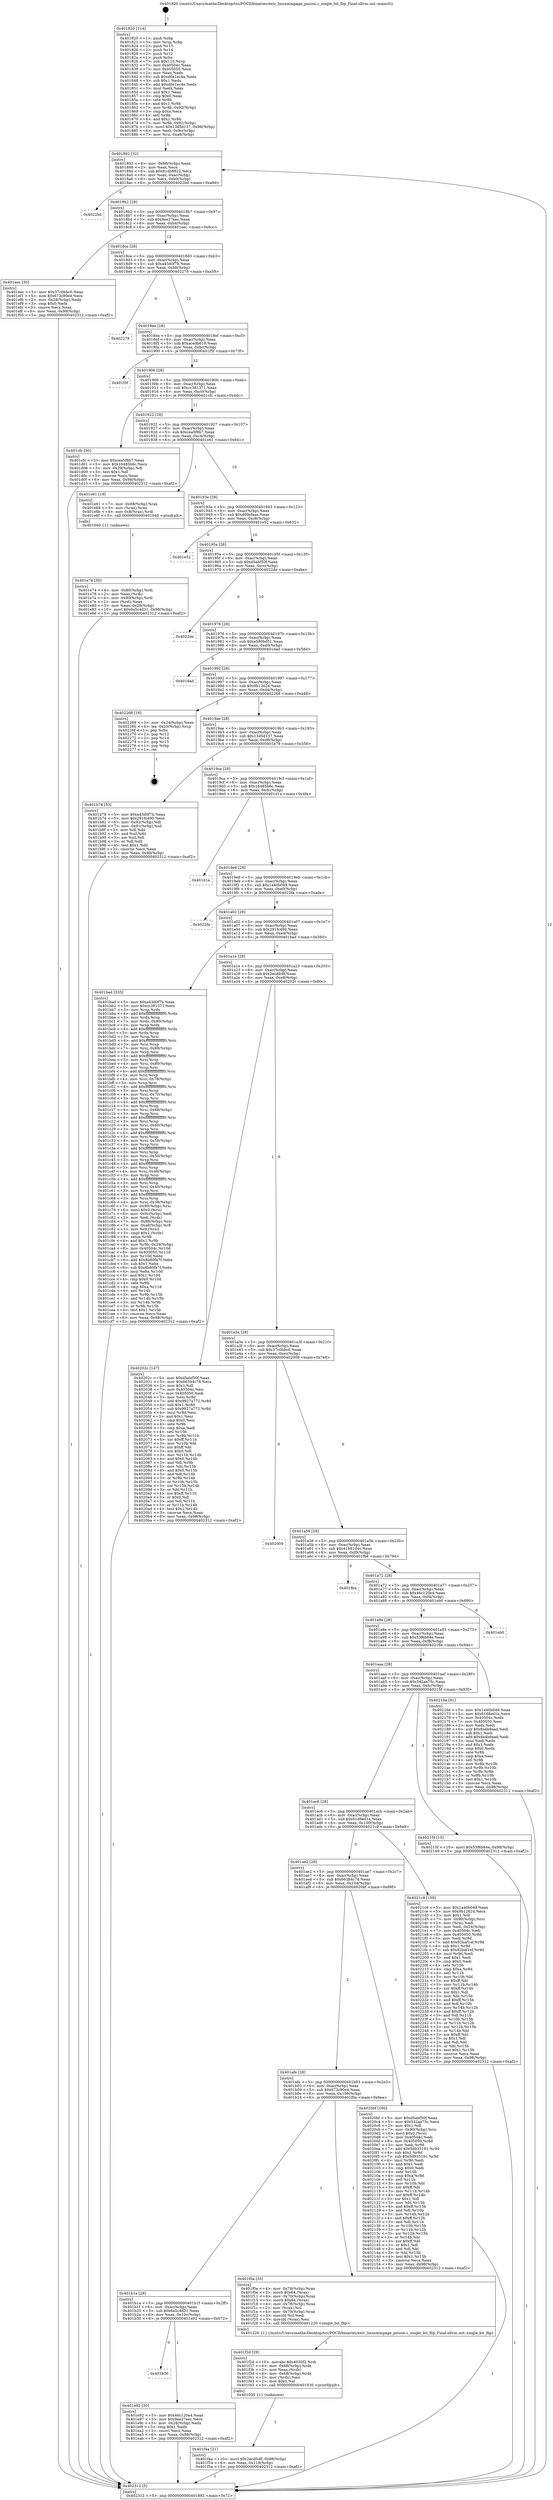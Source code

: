 digraph "0x401820" {
  label = "0x401820 (/mnt/c/Users/mathe/Desktop/tcc/POCII/binaries/extr_linuxmmpage_poison.c_single_bit_flip_Final-ollvm.out::main(0))"
  labelloc = "t"
  node[shape=record]

  Entry [label="",width=0.3,height=0.3,shape=circle,fillcolor=black,style=filled]
  "0x401892" [label="{
     0x401892 [32]\l
     | [instrs]\l
     &nbsp;&nbsp;0x401892 \<+6\>: mov -0x98(%rbp),%eax\l
     &nbsp;&nbsp;0x401898 \<+2\>: mov %eax,%ecx\l
     &nbsp;&nbsp;0x40189a \<+6\>: sub $0x81db8822,%ecx\l
     &nbsp;&nbsp;0x4018a0 \<+6\>: mov %eax,-0xac(%rbp)\l
     &nbsp;&nbsp;0x4018a6 \<+6\>: mov %ecx,-0xb0(%rbp)\l
     &nbsp;&nbsp;0x4018ac \<+6\>: je 00000000004022bd \<main+0xa9d\>\l
  }"]
  "0x4022bd" [label="{
     0x4022bd\l
  }", style=dashed]
  "0x4018b2" [label="{
     0x4018b2 [28]\l
     | [instrs]\l
     &nbsp;&nbsp;0x4018b2 \<+5\>: jmp 00000000004018b7 \<main+0x97\>\l
     &nbsp;&nbsp;0x4018b7 \<+6\>: mov -0xac(%rbp),%eax\l
     &nbsp;&nbsp;0x4018bd \<+5\>: sub $0x9ee27eec,%eax\l
     &nbsp;&nbsp;0x4018c2 \<+6\>: mov %eax,-0xb4(%rbp)\l
     &nbsp;&nbsp;0x4018c8 \<+6\>: je 0000000000401eec \<main+0x6cc\>\l
  }"]
  Exit [label="",width=0.3,height=0.3,shape=circle,fillcolor=black,style=filled,peripheries=2]
  "0x401eec" [label="{
     0x401eec [30]\l
     | [instrs]\l
     &nbsp;&nbsp;0x401eec \<+5\>: mov $0x37c0bbc0,%eax\l
     &nbsp;&nbsp;0x401ef1 \<+5\>: mov $0x673c90e4,%ecx\l
     &nbsp;&nbsp;0x401ef6 \<+3\>: mov -0x28(%rbp),%edx\l
     &nbsp;&nbsp;0x401ef9 \<+3\>: cmp $0x0,%edx\l
     &nbsp;&nbsp;0x401efc \<+3\>: cmove %ecx,%eax\l
     &nbsp;&nbsp;0x401eff \<+6\>: mov %eax,-0x98(%rbp)\l
     &nbsp;&nbsp;0x401f05 \<+5\>: jmp 0000000000402312 \<main+0xaf2\>\l
  }"]
  "0x4018ce" [label="{
     0x4018ce [28]\l
     | [instrs]\l
     &nbsp;&nbsp;0x4018ce \<+5\>: jmp 00000000004018d3 \<main+0xb3\>\l
     &nbsp;&nbsp;0x4018d3 \<+6\>: mov -0xac(%rbp),%eax\l
     &nbsp;&nbsp;0x4018d9 \<+5\>: sub $0xa43d0f7b,%eax\l
     &nbsp;&nbsp;0x4018de \<+6\>: mov %eax,-0xb8(%rbp)\l
     &nbsp;&nbsp;0x4018e4 \<+6\>: je 0000000000402278 \<main+0xa58\>\l
  }"]
  "0x401f4a" [label="{
     0x401f4a [21]\l
     | [instrs]\l
     &nbsp;&nbsp;0x401f4a \<+10\>: movl $0x2ecdfc8f,-0x98(%rbp)\l
     &nbsp;&nbsp;0x401f54 \<+6\>: mov %eax,-0x118(%rbp)\l
     &nbsp;&nbsp;0x401f5a \<+5\>: jmp 0000000000402312 \<main+0xaf2\>\l
  }"]
  "0x402278" [label="{
     0x402278\l
  }", style=dashed]
  "0x4018ea" [label="{
     0x4018ea [28]\l
     | [instrs]\l
     &nbsp;&nbsp;0x4018ea \<+5\>: jmp 00000000004018ef \<main+0xcf\>\l
     &nbsp;&nbsp;0x4018ef \<+6\>: mov -0xac(%rbp),%eax\l
     &nbsp;&nbsp;0x4018f5 \<+5\>: sub $0xacedb618,%eax\l
     &nbsp;&nbsp;0x4018fa \<+6\>: mov %eax,-0xbc(%rbp)\l
     &nbsp;&nbsp;0x401900 \<+6\>: je 0000000000401f5f \<main+0x73f\>\l
  }"]
  "0x401f2d" [label="{
     0x401f2d [29]\l
     | [instrs]\l
     &nbsp;&nbsp;0x401f2d \<+10\>: movabs $0x4030f2,%rdi\l
     &nbsp;&nbsp;0x401f37 \<+4\>: mov -0x68(%rbp),%rdx\l
     &nbsp;&nbsp;0x401f3b \<+2\>: mov %eax,(%rdx)\l
     &nbsp;&nbsp;0x401f3d \<+4\>: mov -0x68(%rbp),%rdx\l
     &nbsp;&nbsp;0x401f41 \<+2\>: mov (%rdx),%esi\l
     &nbsp;&nbsp;0x401f43 \<+2\>: mov $0x0,%al\l
     &nbsp;&nbsp;0x401f45 \<+5\>: call 0000000000401030 \<printf@plt\>\l
     | [calls]\l
     &nbsp;&nbsp;0x401030 \{1\} (unknown)\l
  }"]
  "0x401f5f" [label="{
     0x401f5f\l
  }", style=dashed]
  "0x401906" [label="{
     0x401906 [28]\l
     | [instrs]\l
     &nbsp;&nbsp;0x401906 \<+5\>: jmp 000000000040190b \<main+0xeb\>\l
     &nbsp;&nbsp;0x40190b \<+6\>: mov -0xac(%rbp),%eax\l
     &nbsp;&nbsp;0x401911 \<+5\>: sub $0xcc381371,%eax\l
     &nbsp;&nbsp;0x401916 \<+6\>: mov %eax,-0xc0(%rbp)\l
     &nbsp;&nbsp;0x40191c \<+6\>: je 0000000000401cfc \<main+0x4dc\>\l
  }"]
  "0x401b36" [label="{
     0x401b36\l
  }", style=dashed]
  "0x401cfc" [label="{
     0x401cfc [30]\l
     | [instrs]\l
     &nbsp;&nbsp;0x401cfc \<+5\>: mov $0xcea5f8b7,%eax\l
     &nbsp;&nbsp;0x401d01 \<+5\>: mov $0x16485b6c,%ecx\l
     &nbsp;&nbsp;0x401d06 \<+3\>: mov -0x29(%rbp),%dl\l
     &nbsp;&nbsp;0x401d09 \<+3\>: test $0x1,%dl\l
     &nbsp;&nbsp;0x401d0c \<+3\>: cmovne %ecx,%eax\l
     &nbsp;&nbsp;0x401d0f \<+6\>: mov %eax,-0x98(%rbp)\l
     &nbsp;&nbsp;0x401d15 \<+5\>: jmp 0000000000402312 \<main+0xaf2\>\l
  }"]
  "0x401922" [label="{
     0x401922 [28]\l
     | [instrs]\l
     &nbsp;&nbsp;0x401922 \<+5\>: jmp 0000000000401927 \<main+0x107\>\l
     &nbsp;&nbsp;0x401927 \<+6\>: mov -0xac(%rbp),%eax\l
     &nbsp;&nbsp;0x40192d \<+5\>: sub $0xcea5f8b7,%eax\l
     &nbsp;&nbsp;0x401932 \<+6\>: mov %eax,-0xc4(%rbp)\l
     &nbsp;&nbsp;0x401938 \<+6\>: je 0000000000401e61 \<main+0x641\>\l
  }"]
  "0x401e92" [label="{
     0x401e92 [30]\l
     | [instrs]\l
     &nbsp;&nbsp;0x401e92 \<+5\>: mov $0x46c120e4,%eax\l
     &nbsp;&nbsp;0x401e97 \<+5\>: mov $0x9ee27eec,%ecx\l
     &nbsp;&nbsp;0x401e9c \<+3\>: mov -0x28(%rbp),%edx\l
     &nbsp;&nbsp;0x401e9f \<+3\>: cmp $0x1,%edx\l
     &nbsp;&nbsp;0x401ea2 \<+3\>: cmovl %ecx,%eax\l
     &nbsp;&nbsp;0x401ea5 \<+6\>: mov %eax,-0x98(%rbp)\l
     &nbsp;&nbsp;0x401eab \<+5\>: jmp 0000000000402312 \<main+0xaf2\>\l
  }"]
  "0x401e61" [label="{
     0x401e61 [19]\l
     | [instrs]\l
     &nbsp;&nbsp;0x401e61 \<+7\>: mov -0x88(%rbp),%rax\l
     &nbsp;&nbsp;0x401e68 \<+3\>: mov (%rax),%rax\l
     &nbsp;&nbsp;0x401e6b \<+4\>: mov 0x8(%rax),%rdi\l
     &nbsp;&nbsp;0x401e6f \<+5\>: call 0000000000401040 \<atoi@plt\>\l
     | [calls]\l
     &nbsp;&nbsp;0x401040 \{1\} (unknown)\l
  }"]
  "0x40193e" [label="{
     0x40193e [28]\l
     | [instrs]\l
     &nbsp;&nbsp;0x40193e \<+5\>: jmp 0000000000401943 \<main+0x123\>\l
     &nbsp;&nbsp;0x401943 \<+6\>: mov -0xac(%rbp),%eax\l
     &nbsp;&nbsp;0x401949 \<+5\>: sub $0xd09cfaae,%eax\l
     &nbsp;&nbsp;0x40194e \<+6\>: mov %eax,-0xc8(%rbp)\l
     &nbsp;&nbsp;0x401954 \<+6\>: je 0000000000401e52 \<main+0x632\>\l
  }"]
  "0x401b1a" [label="{
     0x401b1a [28]\l
     | [instrs]\l
     &nbsp;&nbsp;0x401b1a \<+5\>: jmp 0000000000401b1f \<main+0x2ff\>\l
     &nbsp;&nbsp;0x401b1f \<+6\>: mov -0xac(%rbp),%eax\l
     &nbsp;&nbsp;0x401b25 \<+5\>: sub $0x6a5c4d31,%eax\l
     &nbsp;&nbsp;0x401b2a \<+6\>: mov %eax,-0x10c(%rbp)\l
     &nbsp;&nbsp;0x401b30 \<+6\>: je 0000000000401e92 \<main+0x672\>\l
  }"]
  "0x401e52" [label="{
     0x401e52\l
  }", style=dashed]
  "0x40195a" [label="{
     0x40195a [28]\l
     | [instrs]\l
     &nbsp;&nbsp;0x40195a \<+5\>: jmp 000000000040195f \<main+0x13f\>\l
     &nbsp;&nbsp;0x40195f \<+6\>: mov -0xac(%rbp),%eax\l
     &nbsp;&nbsp;0x401965 \<+5\>: sub $0xd5abf50f,%eax\l
     &nbsp;&nbsp;0x40196a \<+6\>: mov %eax,-0xcc(%rbp)\l
     &nbsp;&nbsp;0x401970 \<+6\>: je 00000000004022de \<main+0xabe\>\l
  }"]
  "0x401f0a" [label="{
     0x401f0a [35]\l
     | [instrs]\l
     &nbsp;&nbsp;0x401f0a \<+4\>: mov -0x78(%rbp),%rax\l
     &nbsp;&nbsp;0x401f0e \<+3\>: movb $0x64,(%rax)\l
     &nbsp;&nbsp;0x401f11 \<+4\>: mov -0x70(%rbp),%rax\l
     &nbsp;&nbsp;0x401f15 \<+3\>: movb $0x64,(%rax)\l
     &nbsp;&nbsp;0x401f18 \<+4\>: mov -0x78(%rbp),%rax\l
     &nbsp;&nbsp;0x401f1c \<+2\>: mov (%rax),%cl\l
     &nbsp;&nbsp;0x401f1e \<+4\>: mov -0x70(%rbp),%rax\l
     &nbsp;&nbsp;0x401f22 \<+3\>: movzbl %cl,%edi\l
     &nbsp;&nbsp;0x401f25 \<+3\>: movzbl (%rax),%esi\l
     &nbsp;&nbsp;0x401f28 \<+5\>: call 0000000000401220 \<single_bit_flip\>\l
     | [calls]\l
     &nbsp;&nbsp;0x401220 \{1\} (/mnt/c/Users/mathe/Desktop/tcc/POCII/binaries/extr_linuxmmpage_poison.c_single_bit_flip_Final-ollvm.out::single_bit_flip)\l
  }"]
  "0x4022de" [label="{
     0x4022de\l
  }", style=dashed]
  "0x401976" [label="{
     0x401976 [28]\l
     | [instrs]\l
     &nbsp;&nbsp;0x401976 \<+5\>: jmp 000000000040197b \<main+0x15b\>\l
     &nbsp;&nbsp;0x40197b \<+6\>: mov -0xac(%rbp),%eax\l
     &nbsp;&nbsp;0x401981 \<+5\>: sub $0xe580bd51,%eax\l
     &nbsp;&nbsp;0x401986 \<+6\>: mov %eax,-0xd0(%rbp)\l
     &nbsp;&nbsp;0x40198c \<+6\>: je 0000000000401dad \<main+0x58d\>\l
  }"]
  "0x401afe" [label="{
     0x401afe [28]\l
     | [instrs]\l
     &nbsp;&nbsp;0x401afe \<+5\>: jmp 0000000000401b03 \<main+0x2e3\>\l
     &nbsp;&nbsp;0x401b03 \<+6\>: mov -0xac(%rbp),%eax\l
     &nbsp;&nbsp;0x401b09 \<+5\>: sub $0x673c90e4,%eax\l
     &nbsp;&nbsp;0x401b0e \<+6\>: mov %eax,-0x108(%rbp)\l
     &nbsp;&nbsp;0x401b14 \<+6\>: je 0000000000401f0a \<main+0x6ea\>\l
  }"]
  "0x401dad" [label="{
     0x401dad\l
  }", style=dashed]
  "0x401992" [label="{
     0x401992 [28]\l
     | [instrs]\l
     &nbsp;&nbsp;0x401992 \<+5\>: jmp 0000000000401997 \<main+0x177\>\l
     &nbsp;&nbsp;0x401997 \<+6\>: mov -0xac(%rbp),%eax\l
     &nbsp;&nbsp;0x40199d \<+5\>: sub $0x9b12624,%eax\l
     &nbsp;&nbsp;0x4019a2 \<+6\>: mov %eax,-0xd4(%rbp)\l
     &nbsp;&nbsp;0x4019a8 \<+6\>: je 0000000000402268 \<main+0xa48\>\l
  }"]
  "0x4020bf" [label="{
     0x4020bf [160]\l
     | [instrs]\l
     &nbsp;&nbsp;0x4020bf \<+5\>: mov $0xd5abf50f,%eax\l
     &nbsp;&nbsp;0x4020c4 \<+5\>: mov $0x542ae75c,%ecx\l
     &nbsp;&nbsp;0x4020c9 \<+2\>: mov $0x1,%dl\l
     &nbsp;&nbsp;0x4020cb \<+7\>: mov -0x90(%rbp),%rsi\l
     &nbsp;&nbsp;0x4020d2 \<+6\>: movl $0x0,(%rsi)\l
     &nbsp;&nbsp;0x4020d8 \<+7\>: mov 0x40504c,%edi\l
     &nbsp;&nbsp;0x4020df \<+8\>: mov 0x405050,%r8d\l
     &nbsp;&nbsp;0x4020e7 \<+3\>: mov %edi,%r9d\l
     &nbsp;&nbsp;0x4020ea \<+7\>: add $0x5d935191,%r9d\l
     &nbsp;&nbsp;0x4020f1 \<+4\>: sub $0x1,%r9d\l
     &nbsp;&nbsp;0x4020f5 \<+7\>: sub $0x5d935191,%r9d\l
     &nbsp;&nbsp;0x4020fc \<+4\>: imul %r9d,%edi\l
     &nbsp;&nbsp;0x402100 \<+3\>: and $0x1,%edi\l
     &nbsp;&nbsp;0x402103 \<+3\>: cmp $0x0,%edi\l
     &nbsp;&nbsp;0x402106 \<+4\>: sete %r10b\l
     &nbsp;&nbsp;0x40210a \<+4\>: cmp $0xa,%r8d\l
     &nbsp;&nbsp;0x40210e \<+4\>: setl %r11b\l
     &nbsp;&nbsp;0x402112 \<+3\>: mov %r10b,%bl\l
     &nbsp;&nbsp;0x402115 \<+3\>: xor $0xff,%bl\l
     &nbsp;&nbsp;0x402118 \<+3\>: mov %r11b,%r14b\l
     &nbsp;&nbsp;0x40211b \<+4\>: xor $0xff,%r14b\l
     &nbsp;&nbsp;0x40211f \<+3\>: xor $0x1,%dl\l
     &nbsp;&nbsp;0x402122 \<+3\>: mov %bl,%r15b\l
     &nbsp;&nbsp;0x402125 \<+4\>: and $0xff,%r15b\l
     &nbsp;&nbsp;0x402129 \<+3\>: and %dl,%r10b\l
     &nbsp;&nbsp;0x40212c \<+3\>: mov %r14b,%r12b\l
     &nbsp;&nbsp;0x40212f \<+4\>: and $0xff,%r12b\l
     &nbsp;&nbsp;0x402133 \<+3\>: and %dl,%r11b\l
     &nbsp;&nbsp;0x402136 \<+3\>: or %r10b,%r15b\l
     &nbsp;&nbsp;0x402139 \<+3\>: or %r11b,%r12b\l
     &nbsp;&nbsp;0x40213c \<+3\>: xor %r12b,%r15b\l
     &nbsp;&nbsp;0x40213f \<+3\>: or %r14b,%bl\l
     &nbsp;&nbsp;0x402142 \<+3\>: xor $0xff,%bl\l
     &nbsp;&nbsp;0x402145 \<+3\>: or $0x1,%dl\l
     &nbsp;&nbsp;0x402148 \<+2\>: and %dl,%bl\l
     &nbsp;&nbsp;0x40214a \<+3\>: or %bl,%r15b\l
     &nbsp;&nbsp;0x40214d \<+4\>: test $0x1,%r15b\l
     &nbsp;&nbsp;0x402151 \<+3\>: cmovne %ecx,%eax\l
     &nbsp;&nbsp;0x402154 \<+6\>: mov %eax,-0x98(%rbp)\l
     &nbsp;&nbsp;0x40215a \<+5\>: jmp 0000000000402312 \<main+0xaf2\>\l
  }"]
  "0x402268" [label="{
     0x402268 [16]\l
     | [instrs]\l
     &nbsp;&nbsp;0x402268 \<+3\>: mov -0x24(%rbp),%eax\l
     &nbsp;&nbsp;0x40226b \<+4\>: lea -0x20(%rbp),%rsp\l
     &nbsp;&nbsp;0x40226f \<+1\>: pop %rbx\l
     &nbsp;&nbsp;0x402270 \<+2\>: pop %r12\l
     &nbsp;&nbsp;0x402272 \<+2\>: pop %r14\l
     &nbsp;&nbsp;0x402274 \<+2\>: pop %r15\l
     &nbsp;&nbsp;0x402276 \<+1\>: pop %rbp\l
     &nbsp;&nbsp;0x402277 \<+1\>: ret\l
  }"]
  "0x4019ae" [label="{
     0x4019ae [28]\l
     | [instrs]\l
     &nbsp;&nbsp;0x4019ae \<+5\>: jmp 00000000004019b3 \<main+0x193\>\l
     &nbsp;&nbsp;0x4019b3 \<+6\>: mov -0xac(%rbp),%eax\l
     &nbsp;&nbsp;0x4019b9 \<+5\>: sub $0x13d5d137,%eax\l
     &nbsp;&nbsp;0x4019be \<+6\>: mov %eax,-0xd8(%rbp)\l
     &nbsp;&nbsp;0x4019c4 \<+6\>: je 0000000000401b78 \<main+0x358\>\l
  }"]
  "0x401ae2" [label="{
     0x401ae2 [28]\l
     | [instrs]\l
     &nbsp;&nbsp;0x401ae2 \<+5\>: jmp 0000000000401ae7 \<main+0x2c7\>\l
     &nbsp;&nbsp;0x401ae7 \<+6\>: mov -0xac(%rbp),%eax\l
     &nbsp;&nbsp;0x401aed \<+5\>: sub $0x663b4c78,%eax\l
     &nbsp;&nbsp;0x401af2 \<+6\>: mov %eax,-0x104(%rbp)\l
     &nbsp;&nbsp;0x401af8 \<+6\>: je 00000000004020bf \<main+0x89f\>\l
  }"]
  "0x401b78" [label="{
     0x401b78 [53]\l
     | [instrs]\l
     &nbsp;&nbsp;0x401b78 \<+5\>: mov $0xa43d0f7b,%eax\l
     &nbsp;&nbsp;0x401b7d \<+5\>: mov $0x291fc490,%ecx\l
     &nbsp;&nbsp;0x401b82 \<+6\>: mov -0x92(%rbp),%dl\l
     &nbsp;&nbsp;0x401b88 \<+7\>: mov -0x91(%rbp),%sil\l
     &nbsp;&nbsp;0x401b8f \<+3\>: mov %dl,%dil\l
     &nbsp;&nbsp;0x401b92 \<+3\>: and %sil,%dil\l
     &nbsp;&nbsp;0x401b95 \<+3\>: xor %sil,%dl\l
     &nbsp;&nbsp;0x401b98 \<+3\>: or %dl,%dil\l
     &nbsp;&nbsp;0x401b9b \<+4\>: test $0x1,%dil\l
     &nbsp;&nbsp;0x401b9f \<+3\>: cmovne %ecx,%eax\l
     &nbsp;&nbsp;0x401ba2 \<+6\>: mov %eax,-0x98(%rbp)\l
     &nbsp;&nbsp;0x401ba8 \<+5\>: jmp 0000000000402312 \<main+0xaf2\>\l
  }"]
  "0x4019ca" [label="{
     0x4019ca [28]\l
     | [instrs]\l
     &nbsp;&nbsp;0x4019ca \<+5\>: jmp 00000000004019cf \<main+0x1af\>\l
     &nbsp;&nbsp;0x4019cf \<+6\>: mov -0xac(%rbp),%eax\l
     &nbsp;&nbsp;0x4019d5 \<+5\>: sub $0x16485b6c,%eax\l
     &nbsp;&nbsp;0x4019da \<+6\>: mov %eax,-0xdc(%rbp)\l
     &nbsp;&nbsp;0x4019e0 \<+6\>: je 0000000000401d1a \<main+0x4fa\>\l
  }"]
  "0x402312" [label="{
     0x402312 [5]\l
     | [instrs]\l
     &nbsp;&nbsp;0x402312 \<+5\>: jmp 0000000000401892 \<main+0x72\>\l
  }"]
  "0x401820" [label="{
     0x401820 [114]\l
     | [instrs]\l
     &nbsp;&nbsp;0x401820 \<+1\>: push %rbp\l
     &nbsp;&nbsp;0x401821 \<+3\>: mov %rsp,%rbp\l
     &nbsp;&nbsp;0x401824 \<+2\>: push %r15\l
     &nbsp;&nbsp;0x401826 \<+2\>: push %r14\l
     &nbsp;&nbsp;0x401828 \<+2\>: push %r12\l
     &nbsp;&nbsp;0x40182a \<+1\>: push %rbx\l
     &nbsp;&nbsp;0x40182b \<+7\>: sub $0x110,%rsp\l
     &nbsp;&nbsp;0x401832 \<+7\>: mov 0x40504c,%eax\l
     &nbsp;&nbsp;0x401839 \<+7\>: mov 0x405050,%ecx\l
     &nbsp;&nbsp;0x401840 \<+2\>: mov %eax,%edx\l
     &nbsp;&nbsp;0x401842 \<+6\>: sub $0xd6e1ec4e,%edx\l
     &nbsp;&nbsp;0x401848 \<+3\>: sub $0x1,%edx\l
     &nbsp;&nbsp;0x40184b \<+6\>: add $0xd6e1ec4e,%edx\l
     &nbsp;&nbsp;0x401851 \<+3\>: imul %edx,%eax\l
     &nbsp;&nbsp;0x401854 \<+3\>: and $0x1,%eax\l
     &nbsp;&nbsp;0x401857 \<+3\>: cmp $0x0,%eax\l
     &nbsp;&nbsp;0x40185a \<+4\>: sete %r8b\l
     &nbsp;&nbsp;0x40185e \<+4\>: and $0x1,%r8b\l
     &nbsp;&nbsp;0x401862 \<+7\>: mov %r8b,-0x92(%rbp)\l
     &nbsp;&nbsp;0x401869 \<+3\>: cmp $0xa,%ecx\l
     &nbsp;&nbsp;0x40186c \<+4\>: setl %r8b\l
     &nbsp;&nbsp;0x401870 \<+4\>: and $0x1,%r8b\l
     &nbsp;&nbsp;0x401874 \<+7\>: mov %r8b,-0x91(%rbp)\l
     &nbsp;&nbsp;0x40187b \<+10\>: movl $0x13d5d137,-0x98(%rbp)\l
     &nbsp;&nbsp;0x401885 \<+6\>: mov %edi,-0x9c(%rbp)\l
     &nbsp;&nbsp;0x40188b \<+7\>: mov %rsi,-0xa8(%rbp)\l
  }"]
  "0x4021c9" [label="{
     0x4021c9 [159]\l
     | [instrs]\l
     &nbsp;&nbsp;0x4021c9 \<+5\>: mov $0x1a40b049,%eax\l
     &nbsp;&nbsp;0x4021ce \<+5\>: mov $0x9b12624,%ecx\l
     &nbsp;&nbsp;0x4021d3 \<+2\>: mov $0x1,%dl\l
     &nbsp;&nbsp;0x4021d5 \<+7\>: mov -0x90(%rbp),%rsi\l
     &nbsp;&nbsp;0x4021dc \<+2\>: mov (%rsi),%edi\l
     &nbsp;&nbsp;0x4021de \<+3\>: mov %edi,-0x24(%rbp)\l
     &nbsp;&nbsp;0x4021e1 \<+7\>: mov 0x40504c,%edi\l
     &nbsp;&nbsp;0x4021e8 \<+8\>: mov 0x405050,%r8d\l
     &nbsp;&nbsp;0x4021f0 \<+3\>: mov %edi,%r9d\l
     &nbsp;&nbsp;0x4021f3 \<+7\>: add $0x82baf1ef,%r9d\l
     &nbsp;&nbsp;0x4021fa \<+4\>: sub $0x1,%r9d\l
     &nbsp;&nbsp;0x4021fe \<+7\>: sub $0x82baf1ef,%r9d\l
     &nbsp;&nbsp;0x402205 \<+4\>: imul %r9d,%edi\l
     &nbsp;&nbsp;0x402209 \<+3\>: and $0x1,%edi\l
     &nbsp;&nbsp;0x40220c \<+3\>: cmp $0x0,%edi\l
     &nbsp;&nbsp;0x40220f \<+4\>: sete %r10b\l
     &nbsp;&nbsp;0x402213 \<+4\>: cmp $0xa,%r8d\l
     &nbsp;&nbsp;0x402217 \<+4\>: setl %r11b\l
     &nbsp;&nbsp;0x40221b \<+3\>: mov %r10b,%bl\l
     &nbsp;&nbsp;0x40221e \<+3\>: xor $0xff,%bl\l
     &nbsp;&nbsp;0x402221 \<+3\>: mov %r11b,%r14b\l
     &nbsp;&nbsp;0x402224 \<+4\>: xor $0xff,%r14b\l
     &nbsp;&nbsp;0x402228 \<+3\>: xor $0x1,%dl\l
     &nbsp;&nbsp;0x40222b \<+3\>: mov %bl,%r15b\l
     &nbsp;&nbsp;0x40222e \<+4\>: and $0xff,%r15b\l
     &nbsp;&nbsp;0x402232 \<+3\>: and %dl,%r10b\l
     &nbsp;&nbsp;0x402235 \<+3\>: mov %r14b,%r12b\l
     &nbsp;&nbsp;0x402238 \<+4\>: and $0xff,%r12b\l
     &nbsp;&nbsp;0x40223c \<+3\>: and %dl,%r11b\l
     &nbsp;&nbsp;0x40223f \<+3\>: or %r10b,%r15b\l
     &nbsp;&nbsp;0x402242 \<+3\>: or %r11b,%r12b\l
     &nbsp;&nbsp;0x402245 \<+3\>: xor %r12b,%r15b\l
     &nbsp;&nbsp;0x402248 \<+3\>: or %r14b,%bl\l
     &nbsp;&nbsp;0x40224b \<+3\>: xor $0xff,%bl\l
     &nbsp;&nbsp;0x40224e \<+3\>: or $0x1,%dl\l
     &nbsp;&nbsp;0x402251 \<+2\>: and %dl,%bl\l
     &nbsp;&nbsp;0x402253 \<+3\>: or %bl,%r15b\l
     &nbsp;&nbsp;0x402256 \<+4\>: test $0x1,%r15b\l
     &nbsp;&nbsp;0x40225a \<+3\>: cmovne %ecx,%eax\l
     &nbsp;&nbsp;0x40225d \<+6\>: mov %eax,-0x98(%rbp)\l
     &nbsp;&nbsp;0x402263 \<+5\>: jmp 0000000000402312 \<main+0xaf2\>\l
  }"]
  "0x401d1a" [label="{
     0x401d1a\l
  }", style=dashed]
  "0x4019e6" [label="{
     0x4019e6 [28]\l
     | [instrs]\l
     &nbsp;&nbsp;0x4019e6 \<+5\>: jmp 00000000004019eb \<main+0x1cb\>\l
     &nbsp;&nbsp;0x4019eb \<+6\>: mov -0xac(%rbp),%eax\l
     &nbsp;&nbsp;0x4019f1 \<+5\>: sub $0x1a40b049,%eax\l
     &nbsp;&nbsp;0x4019f6 \<+6\>: mov %eax,-0xe0(%rbp)\l
     &nbsp;&nbsp;0x4019fc \<+6\>: je 00000000004022fa \<main+0xada\>\l
  }"]
  "0x401ac6" [label="{
     0x401ac6 [28]\l
     | [instrs]\l
     &nbsp;&nbsp;0x401ac6 \<+5\>: jmp 0000000000401acb \<main+0x2ab\>\l
     &nbsp;&nbsp;0x401acb \<+6\>: mov -0xac(%rbp),%eax\l
     &nbsp;&nbsp;0x401ad1 \<+5\>: sub $0x61d8ed1e,%eax\l
     &nbsp;&nbsp;0x401ad6 \<+6\>: mov %eax,-0x100(%rbp)\l
     &nbsp;&nbsp;0x401adc \<+6\>: je 00000000004021c9 \<main+0x9a9\>\l
  }"]
  "0x4022fa" [label="{
     0x4022fa\l
  }", style=dashed]
  "0x401a02" [label="{
     0x401a02 [28]\l
     | [instrs]\l
     &nbsp;&nbsp;0x401a02 \<+5\>: jmp 0000000000401a07 \<main+0x1e7\>\l
     &nbsp;&nbsp;0x401a07 \<+6\>: mov -0xac(%rbp),%eax\l
     &nbsp;&nbsp;0x401a0d \<+5\>: sub $0x291fc490,%eax\l
     &nbsp;&nbsp;0x401a12 \<+6\>: mov %eax,-0xe4(%rbp)\l
     &nbsp;&nbsp;0x401a18 \<+6\>: je 0000000000401bad \<main+0x38d\>\l
  }"]
  "0x40215f" [label="{
     0x40215f [15]\l
     | [instrs]\l
     &nbsp;&nbsp;0x40215f \<+10\>: movl $0x53f6b84e,-0x98(%rbp)\l
     &nbsp;&nbsp;0x402169 \<+5\>: jmp 0000000000402312 \<main+0xaf2\>\l
  }"]
  "0x401bad" [label="{
     0x401bad [335]\l
     | [instrs]\l
     &nbsp;&nbsp;0x401bad \<+5\>: mov $0xa43d0f7b,%eax\l
     &nbsp;&nbsp;0x401bb2 \<+5\>: mov $0xcc381371,%ecx\l
     &nbsp;&nbsp;0x401bb7 \<+3\>: mov %rsp,%rdx\l
     &nbsp;&nbsp;0x401bba \<+4\>: add $0xfffffffffffffff0,%rdx\l
     &nbsp;&nbsp;0x401bbe \<+3\>: mov %rdx,%rsp\l
     &nbsp;&nbsp;0x401bc1 \<+7\>: mov %rdx,-0x90(%rbp)\l
     &nbsp;&nbsp;0x401bc8 \<+3\>: mov %rsp,%rdx\l
     &nbsp;&nbsp;0x401bcb \<+4\>: add $0xfffffffffffffff0,%rdx\l
     &nbsp;&nbsp;0x401bcf \<+3\>: mov %rdx,%rsp\l
     &nbsp;&nbsp;0x401bd2 \<+3\>: mov %rsp,%rsi\l
     &nbsp;&nbsp;0x401bd5 \<+4\>: add $0xfffffffffffffff0,%rsi\l
     &nbsp;&nbsp;0x401bd9 \<+3\>: mov %rsi,%rsp\l
     &nbsp;&nbsp;0x401bdc \<+7\>: mov %rsi,-0x88(%rbp)\l
     &nbsp;&nbsp;0x401be3 \<+3\>: mov %rsp,%rsi\l
     &nbsp;&nbsp;0x401be6 \<+4\>: add $0xfffffffffffffff0,%rsi\l
     &nbsp;&nbsp;0x401bea \<+3\>: mov %rsi,%rsp\l
     &nbsp;&nbsp;0x401bed \<+4\>: mov %rsi,-0x80(%rbp)\l
     &nbsp;&nbsp;0x401bf1 \<+3\>: mov %rsp,%rsi\l
     &nbsp;&nbsp;0x401bf4 \<+4\>: add $0xfffffffffffffff0,%rsi\l
     &nbsp;&nbsp;0x401bf8 \<+3\>: mov %rsi,%rsp\l
     &nbsp;&nbsp;0x401bfb \<+4\>: mov %rsi,-0x78(%rbp)\l
     &nbsp;&nbsp;0x401bff \<+3\>: mov %rsp,%rsi\l
     &nbsp;&nbsp;0x401c02 \<+4\>: add $0xfffffffffffffff0,%rsi\l
     &nbsp;&nbsp;0x401c06 \<+3\>: mov %rsi,%rsp\l
     &nbsp;&nbsp;0x401c09 \<+4\>: mov %rsi,-0x70(%rbp)\l
     &nbsp;&nbsp;0x401c0d \<+3\>: mov %rsp,%rsi\l
     &nbsp;&nbsp;0x401c10 \<+4\>: add $0xfffffffffffffff0,%rsi\l
     &nbsp;&nbsp;0x401c14 \<+3\>: mov %rsi,%rsp\l
     &nbsp;&nbsp;0x401c17 \<+4\>: mov %rsi,-0x68(%rbp)\l
     &nbsp;&nbsp;0x401c1b \<+3\>: mov %rsp,%rsi\l
     &nbsp;&nbsp;0x401c1e \<+4\>: add $0xfffffffffffffff0,%rsi\l
     &nbsp;&nbsp;0x401c22 \<+3\>: mov %rsi,%rsp\l
     &nbsp;&nbsp;0x401c25 \<+4\>: mov %rsi,-0x60(%rbp)\l
     &nbsp;&nbsp;0x401c29 \<+3\>: mov %rsp,%rsi\l
     &nbsp;&nbsp;0x401c2c \<+4\>: add $0xfffffffffffffff0,%rsi\l
     &nbsp;&nbsp;0x401c30 \<+3\>: mov %rsi,%rsp\l
     &nbsp;&nbsp;0x401c33 \<+4\>: mov %rsi,-0x58(%rbp)\l
     &nbsp;&nbsp;0x401c37 \<+3\>: mov %rsp,%rsi\l
     &nbsp;&nbsp;0x401c3a \<+4\>: add $0xfffffffffffffff0,%rsi\l
     &nbsp;&nbsp;0x401c3e \<+3\>: mov %rsi,%rsp\l
     &nbsp;&nbsp;0x401c41 \<+4\>: mov %rsi,-0x50(%rbp)\l
     &nbsp;&nbsp;0x401c45 \<+3\>: mov %rsp,%rsi\l
     &nbsp;&nbsp;0x401c48 \<+4\>: add $0xfffffffffffffff0,%rsi\l
     &nbsp;&nbsp;0x401c4c \<+3\>: mov %rsi,%rsp\l
     &nbsp;&nbsp;0x401c4f \<+4\>: mov %rsi,-0x48(%rbp)\l
     &nbsp;&nbsp;0x401c53 \<+3\>: mov %rsp,%rsi\l
     &nbsp;&nbsp;0x401c56 \<+4\>: add $0xfffffffffffffff0,%rsi\l
     &nbsp;&nbsp;0x401c5a \<+3\>: mov %rsi,%rsp\l
     &nbsp;&nbsp;0x401c5d \<+4\>: mov %rsi,-0x40(%rbp)\l
     &nbsp;&nbsp;0x401c61 \<+3\>: mov %rsp,%rsi\l
     &nbsp;&nbsp;0x401c64 \<+4\>: add $0xfffffffffffffff0,%rsi\l
     &nbsp;&nbsp;0x401c68 \<+3\>: mov %rsi,%rsp\l
     &nbsp;&nbsp;0x401c6b \<+4\>: mov %rsi,-0x38(%rbp)\l
     &nbsp;&nbsp;0x401c6f \<+7\>: mov -0x90(%rbp),%rsi\l
     &nbsp;&nbsp;0x401c76 \<+6\>: movl $0x0,(%rsi)\l
     &nbsp;&nbsp;0x401c7c \<+6\>: mov -0x9c(%rbp),%edi\l
     &nbsp;&nbsp;0x401c82 \<+2\>: mov %edi,(%rdx)\l
     &nbsp;&nbsp;0x401c84 \<+7\>: mov -0x88(%rbp),%rsi\l
     &nbsp;&nbsp;0x401c8b \<+7\>: mov -0xa8(%rbp),%r8\l
     &nbsp;&nbsp;0x401c92 \<+3\>: mov %r8,(%rsi)\l
     &nbsp;&nbsp;0x401c95 \<+3\>: cmpl $0x2,(%rdx)\l
     &nbsp;&nbsp;0x401c98 \<+4\>: setne %r9b\l
     &nbsp;&nbsp;0x401c9c \<+4\>: and $0x1,%r9b\l
     &nbsp;&nbsp;0x401ca0 \<+4\>: mov %r9b,-0x29(%rbp)\l
     &nbsp;&nbsp;0x401ca4 \<+8\>: mov 0x40504c,%r10d\l
     &nbsp;&nbsp;0x401cac \<+8\>: mov 0x405050,%r11d\l
     &nbsp;&nbsp;0x401cb4 \<+3\>: mov %r10d,%ebx\l
     &nbsp;&nbsp;0x401cb7 \<+6\>: add $0x8b80fa7f,%ebx\l
     &nbsp;&nbsp;0x401cbd \<+3\>: sub $0x1,%ebx\l
     &nbsp;&nbsp;0x401cc0 \<+6\>: sub $0x8b80fa7f,%ebx\l
     &nbsp;&nbsp;0x401cc6 \<+4\>: imul %ebx,%r10d\l
     &nbsp;&nbsp;0x401cca \<+4\>: and $0x1,%r10d\l
     &nbsp;&nbsp;0x401cce \<+4\>: cmp $0x0,%r10d\l
     &nbsp;&nbsp;0x401cd2 \<+4\>: sete %r9b\l
     &nbsp;&nbsp;0x401cd6 \<+4\>: cmp $0xa,%r11d\l
     &nbsp;&nbsp;0x401cda \<+4\>: setl %r14b\l
     &nbsp;&nbsp;0x401cde \<+3\>: mov %r9b,%r15b\l
     &nbsp;&nbsp;0x401ce1 \<+3\>: and %r14b,%r15b\l
     &nbsp;&nbsp;0x401ce4 \<+3\>: xor %r14b,%r9b\l
     &nbsp;&nbsp;0x401ce7 \<+3\>: or %r9b,%r15b\l
     &nbsp;&nbsp;0x401cea \<+4\>: test $0x1,%r15b\l
     &nbsp;&nbsp;0x401cee \<+3\>: cmovne %ecx,%eax\l
     &nbsp;&nbsp;0x401cf1 \<+6\>: mov %eax,-0x98(%rbp)\l
     &nbsp;&nbsp;0x401cf7 \<+5\>: jmp 0000000000402312 \<main+0xaf2\>\l
  }"]
  "0x401a1e" [label="{
     0x401a1e [28]\l
     | [instrs]\l
     &nbsp;&nbsp;0x401a1e \<+5\>: jmp 0000000000401a23 \<main+0x203\>\l
     &nbsp;&nbsp;0x401a23 \<+6\>: mov -0xac(%rbp),%eax\l
     &nbsp;&nbsp;0x401a29 \<+5\>: sub $0x2ecdfc8f,%eax\l
     &nbsp;&nbsp;0x401a2e \<+6\>: mov %eax,-0xe8(%rbp)\l
     &nbsp;&nbsp;0x401a34 \<+6\>: je 000000000040202c \<main+0x80c\>\l
  }"]
  "0x401aaa" [label="{
     0x401aaa [28]\l
     | [instrs]\l
     &nbsp;&nbsp;0x401aaa \<+5\>: jmp 0000000000401aaf \<main+0x28f\>\l
     &nbsp;&nbsp;0x401aaf \<+6\>: mov -0xac(%rbp),%eax\l
     &nbsp;&nbsp;0x401ab5 \<+5\>: sub $0x542ae75c,%eax\l
     &nbsp;&nbsp;0x401aba \<+6\>: mov %eax,-0xfc(%rbp)\l
     &nbsp;&nbsp;0x401ac0 \<+6\>: je 000000000040215f \<main+0x93f\>\l
  }"]
  "0x401e74" [label="{
     0x401e74 [30]\l
     | [instrs]\l
     &nbsp;&nbsp;0x401e74 \<+4\>: mov -0x80(%rbp),%rdi\l
     &nbsp;&nbsp;0x401e78 \<+2\>: mov %eax,(%rdi)\l
     &nbsp;&nbsp;0x401e7a \<+4\>: mov -0x80(%rbp),%rdi\l
     &nbsp;&nbsp;0x401e7e \<+2\>: mov (%rdi),%eax\l
     &nbsp;&nbsp;0x401e80 \<+3\>: mov %eax,-0x28(%rbp)\l
     &nbsp;&nbsp;0x401e83 \<+10\>: movl $0x6a5c4d31,-0x98(%rbp)\l
     &nbsp;&nbsp;0x401e8d \<+5\>: jmp 0000000000402312 \<main+0xaf2\>\l
  }"]
  "0x40216e" [label="{
     0x40216e [91]\l
     | [instrs]\l
     &nbsp;&nbsp;0x40216e \<+5\>: mov $0x1a40b049,%eax\l
     &nbsp;&nbsp;0x402173 \<+5\>: mov $0x61d8ed1e,%ecx\l
     &nbsp;&nbsp;0x402178 \<+7\>: mov 0x40504c,%edx\l
     &nbsp;&nbsp;0x40217f \<+7\>: mov 0x405050,%esi\l
     &nbsp;&nbsp;0x402186 \<+2\>: mov %edx,%edi\l
     &nbsp;&nbsp;0x402188 \<+6\>: sub $0x8a4b9aad,%edi\l
     &nbsp;&nbsp;0x40218e \<+3\>: sub $0x1,%edi\l
     &nbsp;&nbsp;0x402191 \<+6\>: add $0x8a4b9aad,%edi\l
     &nbsp;&nbsp;0x402197 \<+3\>: imul %edi,%edx\l
     &nbsp;&nbsp;0x40219a \<+3\>: and $0x1,%edx\l
     &nbsp;&nbsp;0x40219d \<+3\>: cmp $0x0,%edx\l
     &nbsp;&nbsp;0x4021a0 \<+4\>: sete %r8b\l
     &nbsp;&nbsp;0x4021a4 \<+3\>: cmp $0xa,%esi\l
     &nbsp;&nbsp;0x4021a7 \<+4\>: setl %r9b\l
     &nbsp;&nbsp;0x4021ab \<+3\>: mov %r8b,%r10b\l
     &nbsp;&nbsp;0x4021ae \<+3\>: and %r9b,%r10b\l
     &nbsp;&nbsp;0x4021b1 \<+3\>: xor %r9b,%r8b\l
     &nbsp;&nbsp;0x4021b4 \<+3\>: or %r8b,%r10b\l
     &nbsp;&nbsp;0x4021b7 \<+4\>: test $0x1,%r10b\l
     &nbsp;&nbsp;0x4021bb \<+3\>: cmovne %ecx,%eax\l
     &nbsp;&nbsp;0x4021be \<+6\>: mov %eax,-0x98(%rbp)\l
     &nbsp;&nbsp;0x4021c4 \<+5\>: jmp 0000000000402312 \<main+0xaf2\>\l
  }"]
  "0x40202c" [label="{
     0x40202c [147]\l
     | [instrs]\l
     &nbsp;&nbsp;0x40202c \<+5\>: mov $0xd5abf50f,%eax\l
     &nbsp;&nbsp;0x402031 \<+5\>: mov $0x663b4c78,%ecx\l
     &nbsp;&nbsp;0x402036 \<+2\>: mov $0x1,%dl\l
     &nbsp;&nbsp;0x402038 \<+7\>: mov 0x40504c,%esi\l
     &nbsp;&nbsp;0x40203f \<+7\>: mov 0x405050,%edi\l
     &nbsp;&nbsp;0x402046 \<+3\>: mov %esi,%r8d\l
     &nbsp;&nbsp;0x402049 \<+7\>: add $0x9927a772,%r8d\l
     &nbsp;&nbsp;0x402050 \<+4\>: sub $0x1,%r8d\l
     &nbsp;&nbsp;0x402054 \<+7\>: sub $0x9927a772,%r8d\l
     &nbsp;&nbsp;0x40205b \<+4\>: imul %r8d,%esi\l
     &nbsp;&nbsp;0x40205f \<+3\>: and $0x1,%esi\l
     &nbsp;&nbsp;0x402062 \<+3\>: cmp $0x0,%esi\l
     &nbsp;&nbsp;0x402065 \<+4\>: sete %r9b\l
     &nbsp;&nbsp;0x402069 \<+3\>: cmp $0xa,%edi\l
     &nbsp;&nbsp;0x40206c \<+4\>: setl %r10b\l
     &nbsp;&nbsp;0x402070 \<+3\>: mov %r9b,%r11b\l
     &nbsp;&nbsp;0x402073 \<+4\>: xor $0xff,%r11b\l
     &nbsp;&nbsp;0x402077 \<+3\>: mov %r10b,%bl\l
     &nbsp;&nbsp;0x40207a \<+3\>: xor $0xff,%bl\l
     &nbsp;&nbsp;0x40207d \<+3\>: xor $0x0,%dl\l
     &nbsp;&nbsp;0x402080 \<+3\>: mov %r11b,%r14b\l
     &nbsp;&nbsp;0x402083 \<+4\>: and $0x0,%r14b\l
     &nbsp;&nbsp;0x402087 \<+3\>: and %dl,%r9b\l
     &nbsp;&nbsp;0x40208a \<+3\>: mov %bl,%r15b\l
     &nbsp;&nbsp;0x40208d \<+4\>: and $0x0,%r15b\l
     &nbsp;&nbsp;0x402091 \<+3\>: and %dl,%r10b\l
     &nbsp;&nbsp;0x402094 \<+3\>: or %r9b,%r14b\l
     &nbsp;&nbsp;0x402097 \<+3\>: or %r10b,%r15b\l
     &nbsp;&nbsp;0x40209a \<+3\>: xor %r15b,%r14b\l
     &nbsp;&nbsp;0x40209d \<+3\>: or %bl,%r11b\l
     &nbsp;&nbsp;0x4020a0 \<+4\>: xor $0xff,%r11b\l
     &nbsp;&nbsp;0x4020a4 \<+3\>: or $0x0,%dl\l
     &nbsp;&nbsp;0x4020a7 \<+3\>: and %dl,%r11b\l
     &nbsp;&nbsp;0x4020aa \<+3\>: or %r11b,%r14b\l
     &nbsp;&nbsp;0x4020ad \<+4\>: test $0x1,%r14b\l
     &nbsp;&nbsp;0x4020b1 \<+3\>: cmovne %ecx,%eax\l
     &nbsp;&nbsp;0x4020b4 \<+6\>: mov %eax,-0x98(%rbp)\l
     &nbsp;&nbsp;0x4020ba \<+5\>: jmp 0000000000402312 \<main+0xaf2\>\l
  }"]
  "0x401a3a" [label="{
     0x401a3a [28]\l
     | [instrs]\l
     &nbsp;&nbsp;0x401a3a \<+5\>: jmp 0000000000401a3f \<main+0x21f\>\l
     &nbsp;&nbsp;0x401a3f \<+6\>: mov -0xac(%rbp),%eax\l
     &nbsp;&nbsp;0x401a45 \<+5\>: sub $0x37c0bbc0,%eax\l
     &nbsp;&nbsp;0x401a4a \<+6\>: mov %eax,-0xec(%rbp)\l
     &nbsp;&nbsp;0x401a50 \<+6\>: je 0000000000402009 \<main+0x7e9\>\l
  }"]
  "0x401a8e" [label="{
     0x401a8e [28]\l
     | [instrs]\l
     &nbsp;&nbsp;0x401a8e \<+5\>: jmp 0000000000401a93 \<main+0x273\>\l
     &nbsp;&nbsp;0x401a93 \<+6\>: mov -0xac(%rbp),%eax\l
     &nbsp;&nbsp;0x401a99 \<+5\>: sub $0x53f6b84e,%eax\l
     &nbsp;&nbsp;0x401a9e \<+6\>: mov %eax,-0xf8(%rbp)\l
     &nbsp;&nbsp;0x401aa4 \<+6\>: je 000000000040216e \<main+0x94e\>\l
  }"]
  "0x402009" [label="{
     0x402009\l
  }", style=dashed]
  "0x401a56" [label="{
     0x401a56 [28]\l
     | [instrs]\l
     &nbsp;&nbsp;0x401a56 \<+5\>: jmp 0000000000401a5b \<main+0x23b\>\l
     &nbsp;&nbsp;0x401a5b \<+6\>: mov -0xac(%rbp),%eax\l
     &nbsp;&nbsp;0x401a61 \<+5\>: sub $0x41b81d4c,%eax\l
     &nbsp;&nbsp;0x401a66 \<+6\>: mov %eax,-0xf0(%rbp)\l
     &nbsp;&nbsp;0x401a6c \<+6\>: je 0000000000401fb4 \<main+0x794\>\l
  }"]
  "0x401eb0" [label="{
     0x401eb0\l
  }", style=dashed]
  "0x401fb4" [label="{
     0x401fb4\l
  }", style=dashed]
  "0x401a72" [label="{
     0x401a72 [28]\l
     | [instrs]\l
     &nbsp;&nbsp;0x401a72 \<+5\>: jmp 0000000000401a77 \<main+0x257\>\l
     &nbsp;&nbsp;0x401a77 \<+6\>: mov -0xac(%rbp),%eax\l
     &nbsp;&nbsp;0x401a7d \<+5\>: sub $0x46c120e4,%eax\l
     &nbsp;&nbsp;0x401a82 \<+6\>: mov %eax,-0xf4(%rbp)\l
     &nbsp;&nbsp;0x401a88 \<+6\>: je 0000000000401eb0 \<main+0x690\>\l
  }"]
  Entry -> "0x401820" [label=" 1"]
  "0x401892" -> "0x4022bd" [label=" 0"]
  "0x401892" -> "0x4018b2" [label=" 13"]
  "0x402268" -> Exit [label=" 1"]
  "0x4018b2" -> "0x401eec" [label=" 1"]
  "0x4018b2" -> "0x4018ce" [label=" 12"]
  "0x4021c9" -> "0x402312" [label=" 1"]
  "0x4018ce" -> "0x402278" [label=" 0"]
  "0x4018ce" -> "0x4018ea" [label=" 12"]
  "0x40216e" -> "0x402312" [label=" 1"]
  "0x4018ea" -> "0x401f5f" [label=" 0"]
  "0x4018ea" -> "0x401906" [label=" 12"]
  "0x40215f" -> "0x402312" [label=" 1"]
  "0x401906" -> "0x401cfc" [label=" 1"]
  "0x401906" -> "0x401922" [label=" 11"]
  "0x4020bf" -> "0x402312" [label=" 1"]
  "0x401922" -> "0x401e61" [label=" 1"]
  "0x401922" -> "0x40193e" [label=" 10"]
  "0x40202c" -> "0x402312" [label=" 1"]
  "0x40193e" -> "0x401e52" [label=" 0"]
  "0x40193e" -> "0x40195a" [label=" 10"]
  "0x401f2d" -> "0x401f4a" [label=" 1"]
  "0x40195a" -> "0x4022de" [label=" 0"]
  "0x40195a" -> "0x401976" [label=" 10"]
  "0x401f0a" -> "0x401f2d" [label=" 1"]
  "0x401976" -> "0x401dad" [label=" 0"]
  "0x401976" -> "0x401992" [label=" 10"]
  "0x401e92" -> "0x402312" [label=" 1"]
  "0x401992" -> "0x402268" [label=" 1"]
  "0x401992" -> "0x4019ae" [label=" 9"]
  "0x401b1a" -> "0x401b36" [label=" 0"]
  "0x4019ae" -> "0x401b78" [label=" 1"]
  "0x4019ae" -> "0x4019ca" [label=" 8"]
  "0x401b78" -> "0x402312" [label=" 1"]
  "0x401820" -> "0x401892" [label=" 1"]
  "0x402312" -> "0x401892" [label=" 12"]
  "0x401f4a" -> "0x402312" [label=" 1"]
  "0x4019ca" -> "0x401d1a" [label=" 0"]
  "0x4019ca" -> "0x4019e6" [label=" 8"]
  "0x401afe" -> "0x401b1a" [label=" 1"]
  "0x4019e6" -> "0x4022fa" [label=" 0"]
  "0x4019e6" -> "0x401a02" [label=" 8"]
  "0x401eec" -> "0x402312" [label=" 1"]
  "0x401a02" -> "0x401bad" [label=" 1"]
  "0x401a02" -> "0x401a1e" [label=" 7"]
  "0x401ae2" -> "0x401afe" [label=" 2"]
  "0x401bad" -> "0x402312" [label=" 1"]
  "0x401cfc" -> "0x402312" [label=" 1"]
  "0x401e61" -> "0x401e74" [label=" 1"]
  "0x401e74" -> "0x402312" [label=" 1"]
  "0x401b1a" -> "0x401e92" [label=" 1"]
  "0x401a1e" -> "0x40202c" [label=" 1"]
  "0x401a1e" -> "0x401a3a" [label=" 6"]
  "0x401ac6" -> "0x401ae2" [label=" 3"]
  "0x401a3a" -> "0x402009" [label=" 0"]
  "0x401a3a" -> "0x401a56" [label=" 6"]
  "0x401afe" -> "0x401f0a" [label=" 1"]
  "0x401a56" -> "0x401fb4" [label=" 0"]
  "0x401a56" -> "0x401a72" [label=" 6"]
  "0x401aaa" -> "0x401ac6" [label=" 4"]
  "0x401a72" -> "0x401eb0" [label=" 0"]
  "0x401a72" -> "0x401a8e" [label=" 6"]
  "0x401ac6" -> "0x4021c9" [label=" 1"]
  "0x401a8e" -> "0x40216e" [label=" 1"]
  "0x401a8e" -> "0x401aaa" [label=" 5"]
  "0x401ae2" -> "0x4020bf" [label=" 1"]
  "0x401aaa" -> "0x40215f" [label=" 1"]
}
